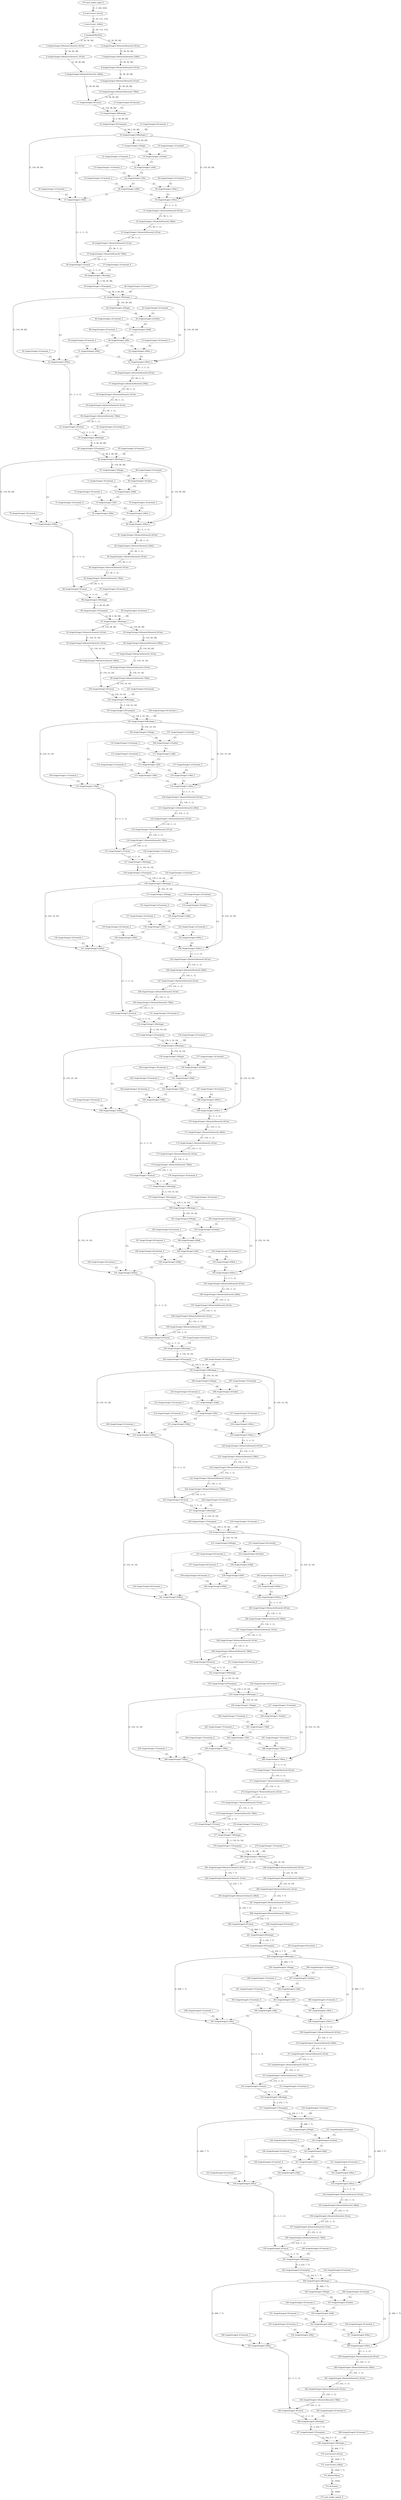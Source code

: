 strict digraph  {
"0 /conv1/conv1.0/Conv" [id=0, type=Conv];
"1 /conv1/conv1.2/Relu" [id=1, type=Relu];
"2 /maxpool/MaxPool" [id=2, type=MaxPool];
"3 /stage2/stage2.0/branch1/branch1.0/Conv" [id=3, type=Conv];
"4 /stage2/stage2.0/branch1/branch1.2/Conv" [id=4, type=Conv];
"5 /stage2/stage2.0/branch1/branch1.4/Relu" [id=5, type=Relu];
"6 /stage2/stage2.0/branch2/branch2.0/Conv" [id=6, type=Conv];
"7 /stage2/stage2.0/branch2/branch2.2/Relu" [id=7, type=Relu];
"8 /stage2/stage2.0/branch2/branch2.3/Conv" [id=8, type=Conv];
"9 /stage2/stage2.0/branch2/branch2.5/Conv" [id=9, type=Conv];
"10 /stage2/stage2.0/branch2/branch2.7/Relu" [id=10, type=Relu];
"11 /stage2/stage2.0/Concat" [id=11, type=Concat];
"12 /stage2/stage2.0/Constant" [id=12, type=Constant];
"13 /stage2/stage2.0/Reshape" [id=13, type=Reshape];
"14 /stage2/stage2.0/Transpose" [id=14, type=Transpose];
"15 /stage2/stage2.0/Constant_1" [id=15, type=Constant];
"16 /stage2/stage2.0/Reshape_1" [id=16, type=Reshape];
"17 /stage2/stage2.1/Shape" [id=17, type=Shape];
"18 /stage2/stage2.1/Constant" [id=18, type=Constant];
"19 /stage2/stage2.1/Gather" [id=19, type=Gather];
"20 /stage2/stage2.1/Constant_1" [id=20, type=Constant];
"21 /stage2/stage2.1/Constant_2" [id=21, type=Constant];
"22 /stage2/stage2.1/Add" [id=22, type=Add];
"23 /stage2/stage2.1/Constant_3" [id=23, type=Constant];
"24 /stage2/stage2.1/Div" [id=24, type=Div];
"25 /stage2/stage2.1/Constant_4" [id=25, type=Constant];
"26 /stage2/stage2.1/Mul" [id=26, type=Mul];
"27 /stage2/stage2.1/Slice" [id=27, type=Slice];
"28 /stage2/stage2.1/Constant_5" [id=28, type=Constant];
"29 /stage2/stage2.1/Mul_1" [id=29, type=Mul];
"30 /stage2/stage2.1/Slice_1" [id=30, type=Slice];
"31 /stage2/stage2.1/branch2/branch2.0/Conv" [id=31, type=Conv];
"32 /stage2/stage2.1/branch2/branch2.2/Relu" [id=32, type=Relu];
"33 /stage2/stage2.1/branch2/branch2.3/Conv" [id=33, type=Conv];
"34 /stage2/stage2.1/branch2/branch2.5/Conv" [id=34, type=Conv];
"35 /stage2/stage2.1/branch2/branch2.7/Relu" [id=35, type=Relu];
"36 /stage2/stage2.1/Concat" [id=36, type=Concat];
"37 /stage2/stage2.1/Constant_6" [id=37, type=Constant];
"38 /stage2/stage2.1/Reshape" [id=38, type=Reshape];
"39 /stage2/stage2.1/Transpose" [id=39, type=Transpose];
"40 /stage2/stage2.1/Constant_7" [id=40, type=Constant];
"41 /stage2/stage2.1/Reshape_1" [id=41, type=Reshape];
"42 /stage2/stage2.2/Shape" [id=42, type=Shape];
"43 /stage2/stage2.2/Constant" [id=43, type=Constant];
"44 /stage2/stage2.2/Gather" [id=44, type=Gather];
"45 /stage2/stage2.2/Constant_1" [id=45, type=Constant];
"46 /stage2/stage2.2/Constant_2" [id=46, type=Constant];
"47 /stage2/stage2.2/Add" [id=47, type=Add];
"48 /stage2/stage2.2/Constant_3" [id=48, type=Constant];
"49 /stage2/stage2.2/Div" [id=49, type=Div];
"50 /stage2/stage2.2/Constant_4" [id=50, type=Constant];
"51 /stage2/stage2.2/Mul" [id=51, type=Mul];
"52 /stage2/stage2.2/Slice" [id=52, type=Slice];
"53 /stage2/stage2.2/Constant_5" [id=53, type=Constant];
"54 /stage2/stage2.2/Mul_1" [id=54, type=Mul];
"55 /stage2/stage2.2/Slice_1" [id=55, type=Slice];
"56 /stage2/stage2.2/branch2/branch2.0/Conv" [id=56, type=Conv];
"57 /stage2/stage2.2/branch2/branch2.2/Relu" [id=57, type=Relu];
"58 /stage2/stage2.2/branch2/branch2.3/Conv" [id=58, type=Conv];
"59 /stage2/stage2.2/branch2/branch2.5/Conv" [id=59, type=Conv];
"60 /stage2/stage2.2/branch2/branch2.7/Relu" [id=60, type=Relu];
"61 /stage2/stage2.2/Concat" [id=61, type=Concat];
"62 /stage2/stage2.2/Constant_6" [id=62, type=Constant];
"63 /stage2/stage2.2/Reshape" [id=63, type=Reshape];
"64 /stage2/stage2.2/Transpose" [id=64, type=Transpose];
"65 /stage2/stage2.2/Constant_7" [id=65, type=Constant];
"66 /stage2/stage2.2/Reshape_1" [id=66, type=Reshape];
"67 /stage2/stage2.3/Shape" [id=67, type=Shape];
"68 /stage2/stage2.3/Constant" [id=68, type=Constant];
"69 /stage2/stage2.3/Gather" [id=69, type=Gather];
"70 /stage2/stage2.3/Constant_1" [id=70, type=Constant];
"71 /stage2/stage2.3/Constant_2" [id=71, type=Constant];
"72 /stage2/stage2.3/Add" [id=72, type=Add];
"73 /stage2/stage2.3/Constant_3" [id=73, type=Constant];
"74 /stage2/stage2.3/Div" [id=74, type=Div];
"75 /stage2/stage2.3/Constant_4" [id=75, type=Constant];
"76 /stage2/stage2.3/Mul" [id=76, type=Mul];
"77 /stage2/stage2.3/Slice" [id=77, type=Slice];
"78 /stage2/stage2.3/Constant_5" [id=78, type=Constant];
"79 /stage2/stage2.3/Mul_1" [id=79, type=Mul];
"80 /stage2/stage2.3/Slice_1" [id=80, type=Slice];
"81 /stage2/stage2.3/branch2/branch2.0/Conv" [id=81, type=Conv];
"82 /stage2/stage2.3/branch2/branch2.2/Relu" [id=82, type=Relu];
"83 /stage2/stage2.3/branch2/branch2.3/Conv" [id=83, type=Conv];
"84 /stage2/stage2.3/branch2/branch2.5/Conv" [id=84, type=Conv];
"85 /stage2/stage2.3/branch2/branch2.7/Relu" [id=85, type=Relu];
"86 /stage2/stage2.3/Concat" [id=86, type=Concat];
"87 /stage2/stage2.3/Constant_6" [id=87, type=Constant];
"88 /stage2/stage2.3/Reshape" [id=88, type=Reshape];
"89 /stage2/stage2.3/Transpose" [id=89, type=Transpose];
"90 /stage2/stage2.3/Constant_7" [id=90, type=Constant];
"91 /stage2/stage2.3/Reshape_1" [id=91, type=Reshape];
"92 /stage3/stage3.0/branch1/branch1.0/Conv" [id=92, type=Conv];
"93 /stage3/stage3.0/branch1/branch1.2/Conv" [id=93, type=Conv];
"94 /stage3/stage3.0/branch1/branch1.4/Relu" [id=94, type=Relu];
"95 /stage3/stage3.0/branch2/branch2.0/Conv" [id=95, type=Conv];
"96 /stage3/stage3.0/branch2/branch2.2/Relu" [id=96, type=Relu];
"97 /stage3/stage3.0/branch2/branch2.3/Conv" [id=97, type=Conv];
"98 /stage3/stage3.0/branch2/branch2.5/Conv" [id=98, type=Conv];
"99 /stage3/stage3.0/branch2/branch2.7/Relu" [id=99, type=Relu];
"100 /stage3/stage3.0/Concat" [id=100, type=Concat];
"101 /stage3/stage3.0/Constant" [id=101, type=Constant];
"102 /stage3/stage3.0/Reshape" [id=102, type=Reshape];
"103 /stage3/stage3.0/Transpose" [id=103, type=Transpose];
"104 /stage3/stage3.0/Constant_1" [id=104, type=Constant];
"105 /stage3/stage3.0/Reshape_1" [id=105, type=Reshape];
"106 /stage3/stage3.1/Shape" [id=106, type=Shape];
"107 /stage3/stage3.1/Constant" [id=107, type=Constant];
"108 /stage3/stage3.1/Gather" [id=108, type=Gather];
"109 /stage3/stage3.1/Constant_1" [id=109, type=Constant];
"110 /stage3/stage3.1/Constant_2" [id=110, type=Constant];
"111 /stage3/stage3.1/Add" [id=111, type=Add];
"112 /stage3/stage3.1/Constant_3" [id=112, type=Constant];
"113 /stage3/stage3.1/Div" [id=113, type=Div];
"114 /stage3/stage3.1/Constant_4" [id=114, type=Constant];
"115 /stage3/stage3.1/Mul" [id=115, type=Mul];
"116 /stage3/stage3.1/Slice" [id=116, type=Slice];
"117 /stage3/stage3.1/Constant_5" [id=117, type=Constant];
"118 /stage3/stage3.1/Mul_1" [id=118, type=Mul];
"119 /stage3/stage3.1/Slice_1" [id=119, type=Slice];
"120 /stage3/stage3.1/branch2/branch2.0/Conv" [id=120, type=Conv];
"121 /stage3/stage3.1/branch2/branch2.2/Relu" [id=121, type=Relu];
"122 /stage3/stage3.1/branch2/branch2.3/Conv" [id=122, type=Conv];
"123 /stage3/stage3.1/branch2/branch2.5/Conv" [id=123, type=Conv];
"124 /stage3/stage3.1/branch2/branch2.7/Relu" [id=124, type=Relu];
"125 /stage3/stage3.1/Concat" [id=125, type=Concat];
"126 /stage3/stage3.1/Constant_6" [id=126, type=Constant];
"127 /stage3/stage3.1/Reshape" [id=127, type=Reshape];
"128 /stage3/stage3.1/Transpose" [id=128, type=Transpose];
"129 /stage3/stage3.1/Constant_7" [id=129, type=Constant];
"130 /stage3/stage3.1/Reshape_1" [id=130, type=Reshape];
"131 /stage3/stage3.2/Shape" [id=131, type=Shape];
"132 /stage3/stage3.2/Constant" [id=132, type=Constant];
"133 /stage3/stage3.2/Gather" [id=133, type=Gather];
"134 /stage3/stage3.2/Constant_1" [id=134, type=Constant];
"135 /stage3/stage3.2/Constant_2" [id=135, type=Constant];
"136 /stage3/stage3.2/Add" [id=136, type=Add];
"137 /stage3/stage3.2/Constant_3" [id=137, type=Constant];
"138 /stage3/stage3.2/Div" [id=138, type=Div];
"139 /stage3/stage3.2/Constant_4" [id=139, type=Constant];
"140 /stage3/stage3.2/Mul" [id=140, type=Mul];
"141 /stage3/stage3.2/Slice" [id=141, type=Slice];
"142 /stage3/stage3.2/Constant_5" [id=142, type=Constant];
"143 /stage3/stage3.2/Mul_1" [id=143, type=Mul];
"144 /stage3/stage3.2/Slice_1" [id=144, type=Slice];
"145 /stage3/stage3.2/branch2/branch2.0/Conv" [id=145, type=Conv];
"146 /stage3/stage3.2/branch2/branch2.2/Relu" [id=146, type=Relu];
"147 /stage3/stage3.2/branch2/branch2.3/Conv" [id=147, type=Conv];
"148 /stage3/stage3.2/branch2/branch2.5/Conv" [id=148, type=Conv];
"149 /stage3/stage3.2/branch2/branch2.7/Relu" [id=149, type=Relu];
"150 /stage3/stage3.2/Concat" [id=150, type=Concat];
"151 /stage3/stage3.2/Constant_6" [id=151, type=Constant];
"152 /stage3/stage3.2/Reshape" [id=152, type=Reshape];
"153 /stage3/stage3.2/Transpose" [id=153, type=Transpose];
"154 /stage3/stage3.2/Constant_7" [id=154, type=Constant];
"155 /stage3/stage3.2/Reshape_1" [id=155, type=Reshape];
"156 /stage3/stage3.3/Shape" [id=156, type=Shape];
"157 /stage3/stage3.3/Constant" [id=157, type=Constant];
"158 /stage3/stage3.3/Gather" [id=158, type=Gather];
"159 /stage3/stage3.3/Constant_1" [id=159, type=Constant];
"160 /stage3/stage3.3/Constant_2" [id=160, type=Constant];
"161 /stage3/stage3.3/Add" [id=161, type=Add];
"162 /stage3/stage3.3/Constant_3" [id=162, type=Constant];
"163 /stage3/stage3.3/Div" [id=163, type=Div];
"164 /stage3/stage3.3/Constant_4" [id=164, type=Constant];
"165 /stage3/stage3.3/Mul" [id=165, type=Mul];
"166 /stage3/stage3.3/Slice" [id=166, type=Slice];
"167 /stage3/stage3.3/Constant_5" [id=167, type=Constant];
"168 /stage3/stage3.3/Mul_1" [id=168, type=Mul];
"169 /stage3/stage3.3/Slice_1" [id=169, type=Slice];
"170 /stage3/stage3.3/branch2/branch2.0/Conv" [id=170, type=Conv];
"171 /stage3/stage3.3/branch2/branch2.2/Relu" [id=171, type=Relu];
"172 /stage3/stage3.3/branch2/branch2.3/Conv" [id=172, type=Conv];
"173 /stage3/stage3.3/branch2/branch2.5/Conv" [id=173, type=Conv];
"174 /stage3/stage3.3/branch2/branch2.7/Relu" [id=174, type=Relu];
"175 /stage3/stage3.3/Concat" [id=175, type=Concat];
"176 /stage3/stage3.3/Constant_6" [id=176, type=Constant];
"177 /stage3/stage3.3/Reshape" [id=177, type=Reshape];
"178 /stage3/stage3.3/Transpose" [id=178, type=Transpose];
"179 /stage3/stage3.3/Constant_7" [id=179, type=Constant];
"180 /stage3/stage3.3/Reshape_1" [id=180, type=Reshape];
"181 /stage3/stage3.4/Shape" [id=181, type=Shape];
"182 /stage3/stage3.4/Constant" [id=182, type=Constant];
"183 /stage3/stage3.4/Gather" [id=183, type=Gather];
"184 /stage3/stage3.4/Constant_1" [id=184, type=Constant];
"185 /stage3/stage3.4/Constant_2" [id=185, type=Constant];
"186 /stage3/stage3.4/Add" [id=186, type=Add];
"187 /stage3/stage3.4/Constant_3" [id=187, type=Constant];
"188 /stage3/stage3.4/Div" [id=188, type=Div];
"189 /stage3/stage3.4/Constant_4" [id=189, type=Constant];
"190 /stage3/stage3.4/Mul" [id=190, type=Mul];
"191 /stage3/stage3.4/Slice" [id=191, type=Slice];
"192 /stage3/stage3.4/Constant_5" [id=192, type=Constant];
"193 /stage3/stage3.4/Mul_1" [id=193, type=Mul];
"194 /stage3/stage3.4/Slice_1" [id=194, type=Slice];
"195 /stage3/stage3.4/branch2/branch2.0/Conv" [id=195, type=Conv];
"196 /stage3/stage3.4/branch2/branch2.2/Relu" [id=196, type=Relu];
"197 /stage3/stage3.4/branch2/branch2.3/Conv" [id=197, type=Conv];
"198 /stage3/stage3.4/branch2/branch2.5/Conv" [id=198, type=Conv];
"199 /stage3/stage3.4/branch2/branch2.7/Relu" [id=199, type=Relu];
"200 /stage3/stage3.4/Concat" [id=200, type=Concat];
"201 /stage3/stage3.4/Constant_6" [id=201, type=Constant];
"202 /stage3/stage3.4/Reshape" [id=202, type=Reshape];
"203 /stage3/stage3.4/Transpose" [id=203, type=Transpose];
"204 /stage3/stage3.4/Constant_7" [id=204, type=Constant];
"205 /stage3/stage3.4/Reshape_1" [id=205, type=Reshape];
"206 /stage3/stage3.5/Shape" [id=206, type=Shape];
"207 /stage3/stage3.5/Constant" [id=207, type=Constant];
"208 /stage3/stage3.5/Gather" [id=208, type=Gather];
"209 /stage3/stage3.5/Constant_1" [id=209, type=Constant];
"210 /stage3/stage3.5/Constant_2" [id=210, type=Constant];
"211 /stage3/stage3.5/Add" [id=211, type=Add];
"212 /stage3/stage3.5/Constant_3" [id=212, type=Constant];
"213 /stage3/stage3.5/Div" [id=213, type=Div];
"214 /stage3/stage3.5/Constant_4" [id=214, type=Constant];
"215 /stage3/stage3.5/Mul" [id=215, type=Mul];
"216 /stage3/stage3.5/Slice" [id=216, type=Slice];
"217 /stage3/stage3.5/Constant_5" [id=217, type=Constant];
"218 /stage3/stage3.5/Mul_1" [id=218, type=Mul];
"219 /stage3/stage3.5/Slice_1" [id=219, type=Slice];
"220 /stage3/stage3.5/branch2/branch2.0/Conv" [id=220, type=Conv];
"221 /stage3/stage3.5/branch2/branch2.2/Relu" [id=221, type=Relu];
"222 /stage3/stage3.5/branch2/branch2.3/Conv" [id=222, type=Conv];
"223 /stage3/stage3.5/branch2/branch2.5/Conv" [id=223, type=Conv];
"224 /stage3/stage3.5/branch2/branch2.7/Relu" [id=224, type=Relu];
"225 /stage3/stage3.5/Concat" [id=225, type=Concat];
"226 /stage3/stage3.5/Constant_6" [id=226, type=Constant];
"227 /stage3/stage3.5/Reshape" [id=227, type=Reshape];
"228 /stage3/stage3.5/Transpose" [id=228, type=Transpose];
"229 /stage3/stage3.5/Constant_7" [id=229, type=Constant];
"230 /stage3/stage3.5/Reshape_1" [id=230, type=Reshape];
"231 /stage3/stage3.6/Shape" [id=231, type=Shape];
"232 /stage3/stage3.6/Constant" [id=232, type=Constant];
"233 /stage3/stage3.6/Gather" [id=233, type=Gather];
"234 /stage3/stage3.6/Constant_1" [id=234, type=Constant];
"235 /stage3/stage3.6/Constant_2" [id=235, type=Constant];
"236 /stage3/stage3.6/Add" [id=236, type=Add];
"237 /stage3/stage3.6/Constant_3" [id=237, type=Constant];
"238 /stage3/stage3.6/Div" [id=238, type=Div];
"239 /stage3/stage3.6/Constant_4" [id=239, type=Constant];
"240 /stage3/stage3.6/Mul" [id=240, type=Mul];
"241 /stage3/stage3.6/Slice" [id=241, type=Slice];
"242 /stage3/stage3.6/Constant_5" [id=242, type=Constant];
"243 /stage3/stage3.6/Mul_1" [id=243, type=Mul];
"244 /stage3/stage3.6/Slice_1" [id=244, type=Slice];
"245 /stage3/stage3.6/branch2/branch2.0/Conv" [id=245, type=Conv];
"246 /stage3/stage3.6/branch2/branch2.2/Relu" [id=246, type=Relu];
"247 /stage3/stage3.6/branch2/branch2.3/Conv" [id=247, type=Conv];
"248 /stage3/stage3.6/branch2/branch2.5/Conv" [id=248, type=Conv];
"249 /stage3/stage3.6/branch2/branch2.7/Relu" [id=249, type=Relu];
"250 /stage3/stage3.6/Concat" [id=250, type=Concat];
"251 /stage3/stage3.6/Constant_6" [id=251, type=Constant];
"252 /stage3/stage3.6/Reshape" [id=252, type=Reshape];
"253 /stage3/stage3.6/Transpose" [id=253, type=Transpose];
"254 /stage3/stage3.6/Constant_7" [id=254, type=Constant];
"255 /stage3/stage3.6/Reshape_1" [id=255, type=Reshape];
"256 /stage3/stage3.7/Shape" [id=256, type=Shape];
"257 /stage3/stage3.7/Constant" [id=257, type=Constant];
"258 /stage3/stage3.7/Gather" [id=258, type=Gather];
"259 /stage3/stage3.7/Constant_1" [id=259, type=Constant];
"260 /stage3/stage3.7/Constant_2" [id=260, type=Constant];
"261 /stage3/stage3.7/Add" [id=261, type=Add];
"262 /stage3/stage3.7/Constant_3" [id=262, type=Constant];
"263 /stage3/stage3.7/Div" [id=263, type=Div];
"264 /stage3/stage3.7/Constant_4" [id=264, type=Constant];
"265 /stage3/stage3.7/Mul" [id=265, type=Mul];
"266 /stage3/stage3.7/Slice" [id=266, type=Slice];
"267 /stage3/stage3.7/Constant_5" [id=267, type=Constant];
"268 /stage3/stage3.7/Mul_1" [id=268, type=Mul];
"269 /stage3/stage3.7/Slice_1" [id=269, type=Slice];
"270 /stage3/stage3.7/branch2/branch2.0/Conv" [id=270, type=Conv];
"271 /stage3/stage3.7/branch2/branch2.2/Relu" [id=271, type=Relu];
"272 /stage3/stage3.7/branch2/branch2.3/Conv" [id=272, type=Conv];
"273 /stage3/stage3.7/branch2/branch2.5/Conv" [id=273, type=Conv];
"274 /stage3/stage3.7/branch2/branch2.7/Relu" [id=274, type=Relu];
"275 /stage3/stage3.7/Concat" [id=275, type=Concat];
"276 /stage3/stage3.7/Constant_6" [id=276, type=Constant];
"277 /stage3/stage3.7/Reshape" [id=277, type=Reshape];
"278 /stage3/stage3.7/Transpose" [id=278, type=Transpose];
"279 /stage3/stage3.7/Constant_7" [id=279, type=Constant];
"280 /stage3/stage3.7/Reshape_1" [id=280, type=Reshape];
"281 /stage4/stage4.0/branch1/branch1.0/Conv" [id=281, type=Conv];
"282 /stage4/stage4.0/branch1/branch1.2/Conv" [id=282, type=Conv];
"283 /stage4/stage4.0/branch1/branch1.4/Relu" [id=283, type=Relu];
"284 /stage4/stage4.0/branch2/branch2.0/Conv" [id=284, type=Conv];
"285 /stage4/stage4.0/branch2/branch2.2/Relu" [id=285, type=Relu];
"286 /stage4/stage4.0/branch2/branch2.3/Conv" [id=286, type=Conv];
"287 /stage4/stage4.0/branch2/branch2.5/Conv" [id=287, type=Conv];
"288 /stage4/stage4.0/branch2/branch2.7/Relu" [id=288, type=Relu];
"289 /stage4/stage4.0/Concat" [id=289, type=Concat];
"290 /stage4/stage4.0/Constant" [id=290, type=Constant];
"291 /stage4/stage4.0/Reshape" [id=291, type=Reshape];
"292 /stage4/stage4.0/Transpose" [id=292, type=Transpose];
"293 /stage4/stage4.0/Constant_1" [id=293, type=Constant];
"294 /stage4/stage4.0/Reshape_1" [id=294, type=Reshape];
"295 /stage4/stage4.1/Shape" [id=295, type=Shape];
"296 /stage4/stage4.1/Constant" [id=296, type=Constant];
"297 /stage4/stage4.1/Gather" [id=297, type=Gather];
"298 /stage4/stage4.1/Constant_1" [id=298, type=Constant];
"299 /stage4/stage4.1/Constant_2" [id=299, type=Constant];
"300 /stage4/stage4.1/Add" [id=300, type=Add];
"301 /stage4/stage4.1/Constant_3" [id=301, type=Constant];
"302 /stage4/stage4.1/Div" [id=302, type=Div];
"303 /stage4/stage4.1/Constant_4" [id=303, type=Constant];
"304 /stage4/stage4.1/Mul" [id=304, type=Mul];
"305 /stage4/stage4.1/Slice" [id=305, type=Slice];
"306 /stage4/stage4.1/Constant_5" [id=306, type=Constant];
"307 /stage4/stage4.1/Mul_1" [id=307, type=Mul];
"308 /stage4/stage4.1/Slice_1" [id=308, type=Slice];
"309 /stage4/stage4.1/branch2/branch2.0/Conv" [id=309, type=Conv];
"310 /stage4/stage4.1/branch2/branch2.2/Relu" [id=310, type=Relu];
"311 /stage4/stage4.1/branch2/branch2.3/Conv" [id=311, type=Conv];
"312 /stage4/stage4.1/branch2/branch2.5/Conv" [id=312, type=Conv];
"313 /stage4/stage4.1/branch2/branch2.7/Relu" [id=313, type=Relu];
"314 /stage4/stage4.1/Concat" [id=314, type=Concat];
"315 /stage4/stage4.1/Constant_6" [id=315, type=Constant];
"316 /stage4/stage4.1/Reshape" [id=316, type=Reshape];
"317 /stage4/stage4.1/Transpose" [id=317, type=Transpose];
"318 /stage4/stage4.1/Constant_7" [id=318, type=Constant];
"319 /stage4/stage4.1/Reshape_1" [id=319, type=Reshape];
"320 /stage4/stage4.2/Shape" [id=320, type=Shape];
"321 /stage4/stage4.2/Constant" [id=321, type=Constant];
"322 /stage4/stage4.2/Gather" [id=322, type=Gather];
"323 /stage4/stage4.2/Constant_1" [id=323, type=Constant];
"324 /stage4/stage4.2/Constant_2" [id=324, type=Constant];
"325 /stage4/stage4.2/Add" [id=325, type=Add];
"326 /stage4/stage4.2/Constant_3" [id=326, type=Constant];
"327 /stage4/stage4.2/Div" [id=327, type=Div];
"328 /stage4/stage4.2/Constant_4" [id=328, type=Constant];
"329 /stage4/stage4.2/Mul" [id=329, type=Mul];
"330 /stage4/stage4.2/Slice" [id=330, type=Slice];
"331 /stage4/stage4.2/Constant_5" [id=331, type=Constant];
"332 /stage4/stage4.2/Mul_1" [id=332, type=Mul];
"333 /stage4/stage4.2/Slice_1" [id=333, type=Slice];
"334 /stage4/stage4.2/branch2/branch2.0/Conv" [id=334, type=Conv];
"335 /stage4/stage4.2/branch2/branch2.2/Relu" [id=335, type=Relu];
"336 /stage4/stage4.2/branch2/branch2.3/Conv" [id=336, type=Conv];
"337 /stage4/stage4.2/branch2/branch2.5/Conv" [id=337, type=Conv];
"338 /stage4/stage4.2/branch2/branch2.7/Relu" [id=338, type=Relu];
"339 /stage4/stage4.2/Concat" [id=339, type=Concat];
"340 /stage4/stage4.2/Constant_6" [id=340, type=Constant];
"341 /stage4/stage4.2/Reshape" [id=341, type=Reshape];
"342 /stage4/stage4.2/Transpose" [id=342, type=Transpose];
"343 /stage4/stage4.2/Constant_7" [id=343, type=Constant];
"344 /stage4/stage4.2/Reshape_1" [id=344, type=Reshape];
"345 /stage4/stage4.3/Shape" [id=345, type=Shape];
"346 /stage4/stage4.3/Constant" [id=346, type=Constant];
"347 /stage4/stage4.3/Gather" [id=347, type=Gather];
"348 /stage4/stage4.3/Constant_1" [id=348, type=Constant];
"349 /stage4/stage4.3/Constant_2" [id=349, type=Constant];
"350 /stage4/stage4.3/Add" [id=350, type=Add];
"351 /stage4/stage4.3/Constant_3" [id=351, type=Constant];
"352 /stage4/stage4.3/Div" [id=352, type=Div];
"353 /stage4/stage4.3/Constant_4" [id=353, type=Constant];
"354 /stage4/stage4.3/Mul" [id=354, type=Mul];
"355 /stage4/stage4.3/Slice" [id=355, type=Slice];
"356 /stage4/stage4.3/Constant_5" [id=356, type=Constant];
"357 /stage4/stage4.3/Mul_1" [id=357, type=Mul];
"358 /stage4/stage4.3/Slice_1" [id=358, type=Slice];
"359 /stage4/stage4.3/branch2/branch2.0/Conv" [id=359, type=Conv];
"360 /stage4/stage4.3/branch2/branch2.2/Relu" [id=360, type=Relu];
"361 /stage4/stage4.3/branch2/branch2.3/Conv" [id=361, type=Conv];
"362 /stage4/stage4.3/branch2/branch2.5/Conv" [id=362, type=Conv];
"363 /stage4/stage4.3/branch2/branch2.7/Relu" [id=363, type=Relu];
"364 /stage4/stage4.3/Concat" [id=364, type=Concat];
"365 /stage4/stage4.3/Constant_6" [id=365, type=Constant];
"366 /stage4/stage4.3/Reshape" [id=366, type=Reshape];
"367 /stage4/stage4.3/Transpose" [id=367, type=Transpose];
"368 /stage4/stage4.3/Constant_7" [id=368, type=Constant];
"369 /stage4/stage4.3/Reshape_1" [id=369, type=Reshape];
"370 /conv5/conv5.0/Conv" [id=370, type=Conv];
"371 /conv5/conv5.2/Relu" [id=371, type=Relu];
"372 /ReduceMean" [id=372, type=ReduceMean];
"373 /fc/Gemm" [id=373, type=Gemm];
"374 nncf_model_input_0" [id=374, type=nncf_model_input];
"375 nncf_model_output_0" [id=375, type=nncf_model_output];
"0 /conv1/conv1.0/Conv" -> "1 /conv1/conv1.2/Relu"  [label="[1, 24, 112, 112]", style=solid];
"1 /conv1/conv1.2/Relu" -> "2 /maxpool/MaxPool"  [label="[1, 24, 112, 112]", style=solid];
"2 /maxpool/MaxPool" -> "3 /stage2/stage2.0/branch1/branch1.0/Conv"  [label="[1, 24, 56, 56]", style=solid];
"2 /maxpool/MaxPool" -> "6 /stage2/stage2.0/branch2/branch2.0/Conv"  [label="[1, 24, 56, 56]", style=solid];
"3 /stage2/stage2.0/branch1/branch1.0/Conv" -> "4 /stage2/stage2.0/branch1/branch1.2/Conv"  [label="[1, 24, 28, 28]", style=solid];
"4 /stage2/stage2.0/branch1/branch1.2/Conv" -> "5 /stage2/stage2.0/branch1/branch1.4/Relu"  [label="[1, 58, 28, 28]", style=solid];
"5 /stage2/stage2.0/branch1/branch1.4/Relu" -> "11 /stage2/stage2.0/Concat"  [label="[1, 58, 28, 28]", style=solid];
"6 /stage2/stage2.0/branch2/branch2.0/Conv" -> "7 /stage2/stage2.0/branch2/branch2.2/Relu"  [label="[1, 58, 56, 56]", style=solid];
"7 /stage2/stage2.0/branch2/branch2.2/Relu" -> "8 /stage2/stage2.0/branch2/branch2.3/Conv"  [label="[1, 58, 56, 56]", style=solid];
"8 /stage2/stage2.0/branch2/branch2.3/Conv" -> "9 /stage2/stage2.0/branch2/branch2.5/Conv"  [label="[1, 58, 28, 28]", style=solid];
"9 /stage2/stage2.0/branch2/branch2.5/Conv" -> "10 /stage2/stage2.0/branch2/branch2.7/Relu"  [label="[1, 58, 28, 28]", style=solid];
"10 /stage2/stage2.0/branch2/branch2.7/Relu" -> "11 /stage2/stage2.0/Concat"  [label="[1, 58, 28, 28]", style=solid];
"11 /stage2/stage2.0/Concat" -> "13 /stage2/stage2.0/Reshape"  [label="[1, 116, 28, 28]", style=solid];
"12 /stage2/stage2.0/Constant" -> "13 /stage2/stage2.0/Reshape"  [label="[5]", style=dashed];
"13 /stage2/stage2.0/Reshape" -> "14 /stage2/stage2.0/Transpose"  [label="[1, 2, 58, 28, 28]", style=solid];
"14 /stage2/stage2.0/Transpose" -> "16 /stage2/stage2.0/Reshape_1"  [label="[1, 58, 2, 28, 28]", style=solid];
"15 /stage2/stage2.0/Constant_1" -> "16 /stage2/stage2.0/Reshape_1"  [label="[4]", style=dashed];
"16 /stage2/stage2.0/Reshape_1" -> "17 /stage2/stage2.1/Shape"  [label="[1, 116, 28, 28]", style=solid];
"16 /stage2/stage2.0/Reshape_1" -> "27 /stage2/stage2.1/Slice"  [label="[1, 116, 28, 28]", style=solid];
"16 /stage2/stage2.0/Reshape_1" -> "30 /stage2/stage2.1/Slice_1"  [label="[1, 116, 28, 28]", style=solid];
"17 /stage2/stage2.1/Shape" -> "19 /stage2/stage2.1/Gather"  [label="[4]", style=dashed];
"18 /stage2/stage2.1/Constant" -> "19 /stage2/stage2.1/Gather"  [label="[1]", style=dashed];
"18 /stage2/stage2.1/Constant" -> "27 /stage2/stage2.1/Slice"  [label="[1]", style=dashed];
"18 /stage2/stage2.1/Constant" -> "30 /stage2/stage2.1/Slice_1"  [label="[1]", style=dashed];
"19 /stage2/stage2.1/Gather" -> "22 /stage2/stage2.1/Add"  [label="[1]", style=dashed];
"20 /stage2/stage2.1/Constant_1" -> "27 /stage2/stage2.1/Slice"  [label="[1]", style=dashed];
"21 /stage2/stage2.1/Constant_2" -> "22 /stage2/stage2.1/Add"  [label="[1]", style=dashed];
"22 /stage2/stage2.1/Add" -> "24 /stage2/stage2.1/Div"  [label="[1]", style=dashed];
"23 /stage2/stage2.1/Constant_3" -> "24 /stage2/stage2.1/Div"  [label="[1]", style=dashed];
"24 /stage2/stage2.1/Div" -> "26 /stage2/stage2.1/Mul"  [label="[1]", style=dashed];
"24 /stage2/stage2.1/Div" -> "29 /stage2/stage2.1/Mul_1"  [label="[1]", style=dashed];
"25 /stage2/stage2.1/Constant_4" -> "26 /stage2/stage2.1/Mul"  [label="[1]", style=dashed];
"26 /stage2/stage2.1/Mul" -> "27 /stage2/stage2.1/Slice"  [label="[1]", style=dashed];
"26 /stage2/stage2.1/Mul" -> "30 /stage2/stage2.1/Slice_1"  [label="[1]", style=dashed];
"27 /stage2/stage2.1/Slice" -> "36 /stage2/stage2.1/Concat"  [label="[-1, -1, -1, -1]", style=solid];
"28 /stage2/stage2.1/Constant_5" -> "29 /stage2/stage2.1/Mul_1"  [label="[1]", style=dashed];
"29 /stage2/stage2.1/Mul_1" -> "30 /stage2/stage2.1/Slice_1"  [label="[1]", style=dashed];
"30 /stage2/stage2.1/Slice_1" -> "31 /stage2/stage2.1/branch2/branch2.0/Conv"  [label="[-1, -1, -1, -1]", style=solid];
"31 /stage2/stage2.1/branch2/branch2.0/Conv" -> "32 /stage2/stage2.1/branch2/branch2.2/Relu"  [label="[-1, 58, -1, -1]", style=solid];
"32 /stage2/stage2.1/branch2/branch2.2/Relu" -> "33 /stage2/stage2.1/branch2/branch2.3/Conv"  [label="[-1, 58, -1, -1]", style=solid];
"33 /stage2/stage2.1/branch2/branch2.3/Conv" -> "34 /stage2/stage2.1/branch2/branch2.5/Conv"  [label="[-1, 58, -1, -1]", style=solid];
"34 /stage2/stage2.1/branch2/branch2.5/Conv" -> "35 /stage2/stage2.1/branch2/branch2.7/Relu"  [label="[-1, 58, -1, -1]", style=solid];
"35 /stage2/stage2.1/branch2/branch2.7/Relu" -> "36 /stage2/stage2.1/Concat"  [label="[-1, 58, -1, -1]", style=solid];
"36 /stage2/stage2.1/Concat" -> "38 /stage2/stage2.1/Reshape"  [label="[-1, -1, -1, -1]", style=solid];
"37 /stage2/stage2.1/Constant_6" -> "38 /stage2/stage2.1/Reshape"  [label="[5]", style=dashed];
"38 /stage2/stage2.1/Reshape" -> "39 /stage2/stage2.1/Transpose"  [label="[1, 2, 58, 28, 28]", style=solid];
"39 /stage2/stage2.1/Transpose" -> "41 /stage2/stage2.1/Reshape_1"  [label="[1, 58, 2, 28, 28]", style=solid];
"40 /stage2/stage2.1/Constant_7" -> "41 /stage2/stage2.1/Reshape_1"  [label="[4]", style=dashed];
"41 /stage2/stage2.1/Reshape_1" -> "42 /stage2/stage2.2/Shape"  [label="[1, 116, 28, 28]", style=solid];
"41 /stage2/stage2.1/Reshape_1" -> "52 /stage2/stage2.2/Slice"  [label="[1, 116, 28, 28]", style=solid];
"41 /stage2/stage2.1/Reshape_1" -> "55 /stage2/stage2.2/Slice_1"  [label="[1, 116, 28, 28]", style=solid];
"42 /stage2/stage2.2/Shape" -> "44 /stage2/stage2.2/Gather"  [label="[4]", style=dashed];
"43 /stage2/stage2.2/Constant" -> "44 /stage2/stage2.2/Gather"  [label="[1]", style=dashed];
"43 /stage2/stage2.2/Constant" -> "52 /stage2/stage2.2/Slice"  [label="[1]", style=dashed];
"43 /stage2/stage2.2/Constant" -> "55 /stage2/stage2.2/Slice_1"  [label="[1]", style=dashed];
"44 /stage2/stage2.2/Gather" -> "47 /stage2/stage2.2/Add"  [label="[1]", style=dashed];
"45 /stage2/stage2.2/Constant_1" -> "52 /stage2/stage2.2/Slice"  [label="[1]", style=dashed];
"46 /stage2/stage2.2/Constant_2" -> "47 /stage2/stage2.2/Add"  [label="[1]", style=dashed];
"47 /stage2/stage2.2/Add" -> "49 /stage2/stage2.2/Div"  [label="[1]", style=dashed];
"48 /stage2/stage2.2/Constant_3" -> "49 /stage2/stage2.2/Div"  [label="[1]", style=dashed];
"49 /stage2/stage2.2/Div" -> "51 /stage2/stage2.2/Mul"  [label="[1]", style=dashed];
"49 /stage2/stage2.2/Div" -> "54 /stage2/stage2.2/Mul_1"  [label="[1]", style=dashed];
"50 /stage2/stage2.2/Constant_4" -> "51 /stage2/stage2.2/Mul"  [label="[1]", style=dashed];
"51 /stage2/stage2.2/Mul" -> "52 /stage2/stage2.2/Slice"  [label="[1]", style=dashed];
"51 /stage2/stage2.2/Mul" -> "55 /stage2/stage2.2/Slice_1"  [label="[1]", style=dashed];
"52 /stage2/stage2.2/Slice" -> "61 /stage2/stage2.2/Concat"  [label="[-1, -1, -1, -1]", style=solid];
"53 /stage2/stage2.2/Constant_5" -> "54 /stage2/stage2.2/Mul_1"  [label="[1]", style=dashed];
"54 /stage2/stage2.2/Mul_1" -> "55 /stage2/stage2.2/Slice_1"  [label="[1]", style=dashed];
"55 /stage2/stage2.2/Slice_1" -> "56 /stage2/stage2.2/branch2/branch2.0/Conv"  [label="[-1, -1, -1, -1]", style=solid];
"56 /stage2/stage2.2/branch2/branch2.0/Conv" -> "57 /stage2/stage2.2/branch2/branch2.2/Relu"  [label="[-1, 58, -1, -1]", style=solid];
"57 /stage2/stage2.2/branch2/branch2.2/Relu" -> "58 /stage2/stage2.2/branch2/branch2.3/Conv"  [label="[-1, 58, -1, -1]", style=solid];
"58 /stage2/stage2.2/branch2/branch2.3/Conv" -> "59 /stage2/stage2.2/branch2/branch2.5/Conv"  [label="[-1, 58, -1, -1]", style=solid];
"59 /stage2/stage2.2/branch2/branch2.5/Conv" -> "60 /stage2/stage2.2/branch2/branch2.7/Relu"  [label="[-1, 58, -1, -1]", style=solid];
"60 /stage2/stage2.2/branch2/branch2.7/Relu" -> "61 /stage2/stage2.2/Concat"  [label="[-1, 58, -1, -1]", style=solid];
"61 /stage2/stage2.2/Concat" -> "63 /stage2/stage2.2/Reshape"  [label="[-1, -1, -1, -1]", style=solid];
"62 /stage2/stage2.2/Constant_6" -> "63 /stage2/stage2.2/Reshape"  [label="[5]", style=dashed];
"63 /stage2/stage2.2/Reshape" -> "64 /stage2/stage2.2/Transpose"  [label="[1, 2, 58, 28, 28]", style=solid];
"64 /stage2/stage2.2/Transpose" -> "66 /stage2/stage2.2/Reshape_1"  [label="[1, 58, 2, 28, 28]", style=solid];
"65 /stage2/stage2.2/Constant_7" -> "66 /stage2/stage2.2/Reshape_1"  [label="[4]", style=dashed];
"66 /stage2/stage2.2/Reshape_1" -> "67 /stage2/stage2.3/Shape"  [label="[1, 116, 28, 28]", style=solid];
"66 /stage2/stage2.2/Reshape_1" -> "77 /stage2/stage2.3/Slice"  [label="[1, 116, 28, 28]", style=solid];
"66 /stage2/stage2.2/Reshape_1" -> "80 /stage2/stage2.3/Slice_1"  [label="[1, 116, 28, 28]", style=solid];
"67 /stage2/stage2.3/Shape" -> "69 /stage2/stage2.3/Gather"  [label="[4]", style=dashed];
"68 /stage2/stage2.3/Constant" -> "69 /stage2/stage2.3/Gather"  [label="[1]", style=dashed];
"68 /stage2/stage2.3/Constant" -> "77 /stage2/stage2.3/Slice"  [label="[1]", style=dashed];
"68 /stage2/stage2.3/Constant" -> "80 /stage2/stage2.3/Slice_1"  [label="[1]", style=dashed];
"69 /stage2/stage2.3/Gather" -> "72 /stage2/stage2.3/Add"  [label="[1]", style=dashed];
"70 /stage2/stage2.3/Constant_1" -> "77 /stage2/stage2.3/Slice"  [label="[1]", style=dashed];
"71 /stage2/stage2.3/Constant_2" -> "72 /stage2/stage2.3/Add"  [label="[1]", style=dashed];
"72 /stage2/stage2.3/Add" -> "74 /stage2/stage2.3/Div"  [label="[1]", style=dashed];
"73 /stage2/stage2.3/Constant_3" -> "74 /stage2/stage2.3/Div"  [label="[1]", style=dashed];
"74 /stage2/stage2.3/Div" -> "76 /stage2/stage2.3/Mul"  [label="[1]", style=dashed];
"74 /stage2/stage2.3/Div" -> "79 /stage2/stage2.3/Mul_1"  [label="[1]", style=dashed];
"75 /stage2/stage2.3/Constant_4" -> "76 /stage2/stage2.3/Mul"  [label="[1]", style=dashed];
"76 /stage2/stage2.3/Mul" -> "77 /stage2/stage2.3/Slice"  [label="[1]", style=dashed];
"76 /stage2/stage2.3/Mul" -> "80 /stage2/stage2.3/Slice_1"  [label="[1]", style=dashed];
"77 /stage2/stage2.3/Slice" -> "86 /stage2/stage2.3/Concat"  [label="[-1, -1, -1, -1]", style=solid];
"78 /stage2/stage2.3/Constant_5" -> "79 /stage2/stage2.3/Mul_1"  [label="[1]", style=dashed];
"79 /stage2/stage2.3/Mul_1" -> "80 /stage2/stage2.3/Slice_1"  [label="[1]", style=dashed];
"80 /stage2/stage2.3/Slice_1" -> "81 /stage2/stage2.3/branch2/branch2.0/Conv"  [label="[-1, -1, -1, -1]", style=solid];
"81 /stage2/stage2.3/branch2/branch2.0/Conv" -> "82 /stage2/stage2.3/branch2/branch2.2/Relu"  [label="[-1, 58, -1, -1]", style=solid];
"82 /stage2/stage2.3/branch2/branch2.2/Relu" -> "83 /stage2/stage2.3/branch2/branch2.3/Conv"  [label="[-1, 58, -1, -1]", style=solid];
"83 /stage2/stage2.3/branch2/branch2.3/Conv" -> "84 /stage2/stage2.3/branch2/branch2.5/Conv"  [label="[-1, 58, -1, -1]", style=solid];
"84 /stage2/stage2.3/branch2/branch2.5/Conv" -> "85 /stage2/stage2.3/branch2/branch2.7/Relu"  [label="[-1, 58, -1, -1]", style=solid];
"85 /stage2/stage2.3/branch2/branch2.7/Relu" -> "86 /stage2/stage2.3/Concat"  [label="[-1, 58, -1, -1]", style=solid];
"86 /stage2/stage2.3/Concat" -> "88 /stage2/stage2.3/Reshape"  [label="[-1, -1, -1, -1]", style=solid];
"87 /stage2/stage2.3/Constant_6" -> "88 /stage2/stage2.3/Reshape"  [label="[5]", style=dashed];
"88 /stage2/stage2.3/Reshape" -> "89 /stage2/stage2.3/Transpose"  [label="[1, 2, 58, 28, 28]", style=solid];
"89 /stage2/stage2.3/Transpose" -> "91 /stage2/stage2.3/Reshape_1"  [label="[1, 58, 2, 28, 28]", style=solid];
"90 /stage2/stage2.3/Constant_7" -> "91 /stage2/stage2.3/Reshape_1"  [label="[4]", style=dashed];
"91 /stage2/stage2.3/Reshape_1" -> "92 /stage3/stage3.0/branch1/branch1.0/Conv"  [label="[1, 116, 28, 28]", style=solid];
"91 /stage2/stage2.3/Reshape_1" -> "95 /stage3/stage3.0/branch2/branch2.0/Conv"  [label="[1, 116, 28, 28]", style=solid];
"92 /stage3/stage3.0/branch1/branch1.0/Conv" -> "93 /stage3/stage3.0/branch1/branch1.2/Conv"  [label="[1, 116, 14, 14]", style=solid];
"93 /stage3/stage3.0/branch1/branch1.2/Conv" -> "94 /stage3/stage3.0/branch1/branch1.4/Relu"  [label="[1, 116, 14, 14]", style=solid];
"94 /stage3/stage3.0/branch1/branch1.4/Relu" -> "100 /stage3/stage3.0/Concat"  [label="[1, 116, 14, 14]", style=solid];
"95 /stage3/stage3.0/branch2/branch2.0/Conv" -> "96 /stage3/stage3.0/branch2/branch2.2/Relu"  [label="[1, 116, 28, 28]", style=solid];
"96 /stage3/stage3.0/branch2/branch2.2/Relu" -> "97 /stage3/stage3.0/branch2/branch2.3/Conv"  [label="[1, 116, 28, 28]", style=solid];
"97 /stage3/stage3.0/branch2/branch2.3/Conv" -> "98 /stage3/stage3.0/branch2/branch2.5/Conv"  [label="[1, 116, 14, 14]", style=solid];
"98 /stage3/stage3.0/branch2/branch2.5/Conv" -> "99 /stage3/stage3.0/branch2/branch2.7/Relu"  [label="[1, 116, 14, 14]", style=solid];
"99 /stage3/stage3.0/branch2/branch2.7/Relu" -> "100 /stage3/stage3.0/Concat"  [label="[1, 116, 14, 14]", style=solid];
"100 /stage3/stage3.0/Concat" -> "102 /stage3/stage3.0/Reshape"  [label="[1, 232, 14, 14]", style=solid];
"101 /stage3/stage3.0/Constant" -> "102 /stage3/stage3.0/Reshape"  [label="[5]", style=dashed];
"102 /stage3/stage3.0/Reshape" -> "103 /stage3/stage3.0/Transpose"  [label="[1, 2, 116, 14, 14]", style=solid];
"103 /stage3/stage3.0/Transpose" -> "105 /stage3/stage3.0/Reshape_1"  [label="[1, 116, 2, 14, 14]", style=solid];
"104 /stage3/stage3.0/Constant_1" -> "105 /stage3/stage3.0/Reshape_1"  [label="[4]", style=dashed];
"105 /stage3/stage3.0/Reshape_1" -> "106 /stage3/stage3.1/Shape"  [label="[1, 232, 14, 14]", style=solid];
"105 /stage3/stage3.0/Reshape_1" -> "116 /stage3/stage3.1/Slice"  [label="[1, 232, 14, 14]", style=solid];
"105 /stage3/stage3.0/Reshape_1" -> "119 /stage3/stage3.1/Slice_1"  [label="[1, 232, 14, 14]", style=solid];
"106 /stage3/stage3.1/Shape" -> "108 /stage3/stage3.1/Gather"  [label="[4]", style=dashed];
"107 /stage3/stage3.1/Constant" -> "108 /stage3/stage3.1/Gather"  [label="[1]", style=dashed];
"107 /stage3/stage3.1/Constant" -> "116 /stage3/stage3.1/Slice"  [label="[1]", style=dashed];
"107 /stage3/stage3.1/Constant" -> "119 /stage3/stage3.1/Slice_1"  [label="[1]", style=dashed];
"108 /stage3/stage3.1/Gather" -> "111 /stage3/stage3.1/Add"  [label="[1]", style=dashed];
"109 /stage3/stage3.1/Constant_1" -> "116 /stage3/stage3.1/Slice"  [label="[1]", style=dashed];
"110 /stage3/stage3.1/Constant_2" -> "111 /stage3/stage3.1/Add"  [label="[1]", style=dashed];
"111 /stage3/stage3.1/Add" -> "113 /stage3/stage3.1/Div"  [label="[1]", style=dashed];
"112 /stage3/stage3.1/Constant_3" -> "113 /stage3/stage3.1/Div"  [label="[1]", style=dashed];
"113 /stage3/stage3.1/Div" -> "115 /stage3/stage3.1/Mul"  [label="[1]", style=dashed];
"113 /stage3/stage3.1/Div" -> "118 /stage3/stage3.1/Mul_1"  [label="[1]", style=dashed];
"114 /stage3/stage3.1/Constant_4" -> "115 /stage3/stage3.1/Mul"  [label="[1]", style=dashed];
"115 /stage3/stage3.1/Mul" -> "116 /stage3/stage3.1/Slice"  [label="[1]", style=dashed];
"115 /stage3/stage3.1/Mul" -> "119 /stage3/stage3.1/Slice_1"  [label="[1]", style=dashed];
"116 /stage3/stage3.1/Slice" -> "125 /stage3/stage3.1/Concat"  [label="[-1, -1, -1, -1]", style=solid];
"117 /stage3/stage3.1/Constant_5" -> "118 /stage3/stage3.1/Mul_1"  [label="[1]", style=dashed];
"118 /stage3/stage3.1/Mul_1" -> "119 /stage3/stage3.1/Slice_1"  [label="[1]", style=dashed];
"119 /stage3/stage3.1/Slice_1" -> "120 /stage3/stage3.1/branch2/branch2.0/Conv"  [label="[-1, -1, -1, -1]", style=solid];
"120 /stage3/stage3.1/branch2/branch2.0/Conv" -> "121 /stage3/stage3.1/branch2/branch2.2/Relu"  [label="[-1, 116, -1, -1]", style=solid];
"121 /stage3/stage3.1/branch2/branch2.2/Relu" -> "122 /stage3/stage3.1/branch2/branch2.3/Conv"  [label="[-1, 116, -1, -1]", style=solid];
"122 /stage3/stage3.1/branch2/branch2.3/Conv" -> "123 /stage3/stage3.1/branch2/branch2.5/Conv"  [label="[-1, 116, -1, -1]", style=solid];
"123 /stage3/stage3.1/branch2/branch2.5/Conv" -> "124 /stage3/stage3.1/branch2/branch2.7/Relu"  [label="[-1, 116, -1, -1]", style=solid];
"124 /stage3/stage3.1/branch2/branch2.7/Relu" -> "125 /stage3/stage3.1/Concat"  [label="[-1, 116, -1, -1]", style=solid];
"125 /stage3/stage3.1/Concat" -> "127 /stage3/stage3.1/Reshape"  [label="[-1, -1, -1, -1]", style=solid];
"126 /stage3/stage3.1/Constant_6" -> "127 /stage3/stage3.1/Reshape"  [label="[5]", style=dashed];
"127 /stage3/stage3.1/Reshape" -> "128 /stage3/stage3.1/Transpose"  [label="[1, 2, 116, 14, 14]", style=solid];
"128 /stage3/stage3.1/Transpose" -> "130 /stage3/stage3.1/Reshape_1"  [label="[1, 116, 2, 14, 14]", style=solid];
"129 /stage3/stage3.1/Constant_7" -> "130 /stage3/stage3.1/Reshape_1"  [label="[4]", style=dashed];
"130 /stage3/stage3.1/Reshape_1" -> "131 /stage3/stage3.2/Shape"  [label="[1, 232, 14, 14]", style=solid];
"130 /stage3/stage3.1/Reshape_1" -> "141 /stage3/stage3.2/Slice"  [label="[1, 232, 14, 14]", style=solid];
"130 /stage3/stage3.1/Reshape_1" -> "144 /stage3/stage3.2/Slice_1"  [label="[1, 232, 14, 14]", style=solid];
"131 /stage3/stage3.2/Shape" -> "133 /stage3/stage3.2/Gather"  [label="[4]", style=dashed];
"132 /stage3/stage3.2/Constant" -> "133 /stage3/stage3.2/Gather"  [label="[1]", style=dashed];
"132 /stage3/stage3.2/Constant" -> "141 /stage3/stage3.2/Slice"  [label="[1]", style=dashed];
"132 /stage3/stage3.2/Constant" -> "144 /stage3/stage3.2/Slice_1"  [label="[1]", style=dashed];
"133 /stage3/stage3.2/Gather" -> "136 /stage3/stage3.2/Add"  [label="[1]", style=dashed];
"134 /stage3/stage3.2/Constant_1" -> "141 /stage3/stage3.2/Slice"  [label="[1]", style=dashed];
"135 /stage3/stage3.2/Constant_2" -> "136 /stage3/stage3.2/Add"  [label="[1]", style=dashed];
"136 /stage3/stage3.2/Add" -> "138 /stage3/stage3.2/Div"  [label="[1]", style=dashed];
"137 /stage3/stage3.2/Constant_3" -> "138 /stage3/stage3.2/Div"  [label="[1]", style=dashed];
"138 /stage3/stage3.2/Div" -> "140 /stage3/stage3.2/Mul"  [label="[1]", style=dashed];
"138 /stage3/stage3.2/Div" -> "143 /stage3/stage3.2/Mul_1"  [label="[1]", style=dashed];
"139 /stage3/stage3.2/Constant_4" -> "140 /stage3/stage3.2/Mul"  [label="[1]", style=dashed];
"140 /stage3/stage3.2/Mul" -> "141 /stage3/stage3.2/Slice"  [label="[1]", style=dashed];
"140 /stage3/stage3.2/Mul" -> "144 /stage3/stage3.2/Slice_1"  [label="[1]", style=dashed];
"141 /stage3/stage3.2/Slice" -> "150 /stage3/stage3.2/Concat"  [label="[-1, -1, -1, -1]", style=solid];
"142 /stage3/stage3.2/Constant_5" -> "143 /stage3/stage3.2/Mul_1"  [label="[1]", style=dashed];
"143 /stage3/stage3.2/Mul_1" -> "144 /stage3/stage3.2/Slice_1"  [label="[1]", style=dashed];
"144 /stage3/stage3.2/Slice_1" -> "145 /stage3/stage3.2/branch2/branch2.0/Conv"  [label="[-1, -1, -1, -1]", style=solid];
"145 /stage3/stage3.2/branch2/branch2.0/Conv" -> "146 /stage3/stage3.2/branch2/branch2.2/Relu"  [label="[-1, 116, -1, -1]", style=solid];
"146 /stage3/stage3.2/branch2/branch2.2/Relu" -> "147 /stage3/stage3.2/branch2/branch2.3/Conv"  [label="[-1, 116, -1, -1]", style=solid];
"147 /stage3/stage3.2/branch2/branch2.3/Conv" -> "148 /stage3/stage3.2/branch2/branch2.5/Conv"  [label="[-1, 116, -1, -1]", style=solid];
"148 /stage3/stage3.2/branch2/branch2.5/Conv" -> "149 /stage3/stage3.2/branch2/branch2.7/Relu"  [label="[-1, 116, -1, -1]", style=solid];
"149 /stage3/stage3.2/branch2/branch2.7/Relu" -> "150 /stage3/stage3.2/Concat"  [label="[-1, 116, -1, -1]", style=solid];
"150 /stage3/stage3.2/Concat" -> "152 /stage3/stage3.2/Reshape"  [label="[-1, -1, -1, -1]", style=solid];
"151 /stage3/stage3.2/Constant_6" -> "152 /stage3/stage3.2/Reshape"  [label="[5]", style=dashed];
"152 /stage3/stage3.2/Reshape" -> "153 /stage3/stage3.2/Transpose"  [label="[1, 2, 116, 14, 14]", style=solid];
"153 /stage3/stage3.2/Transpose" -> "155 /stage3/stage3.2/Reshape_1"  [label="[1, 116, 2, 14, 14]", style=solid];
"154 /stage3/stage3.2/Constant_7" -> "155 /stage3/stage3.2/Reshape_1"  [label="[4]", style=dashed];
"155 /stage3/stage3.2/Reshape_1" -> "156 /stage3/stage3.3/Shape"  [label="[1, 232, 14, 14]", style=solid];
"155 /stage3/stage3.2/Reshape_1" -> "166 /stage3/stage3.3/Slice"  [label="[1, 232, 14, 14]", style=solid];
"155 /stage3/stage3.2/Reshape_1" -> "169 /stage3/stage3.3/Slice_1"  [label="[1, 232, 14, 14]", style=solid];
"156 /stage3/stage3.3/Shape" -> "158 /stage3/stage3.3/Gather"  [label="[4]", style=dashed];
"157 /stage3/stage3.3/Constant" -> "158 /stage3/stage3.3/Gather"  [label="[1]", style=dashed];
"157 /stage3/stage3.3/Constant" -> "166 /stage3/stage3.3/Slice"  [label="[1]", style=dashed];
"157 /stage3/stage3.3/Constant" -> "169 /stage3/stage3.3/Slice_1"  [label="[1]", style=dashed];
"158 /stage3/stage3.3/Gather" -> "161 /stage3/stage3.3/Add"  [label="[1]", style=dashed];
"159 /stage3/stage3.3/Constant_1" -> "166 /stage3/stage3.3/Slice"  [label="[1]", style=dashed];
"160 /stage3/stage3.3/Constant_2" -> "161 /stage3/stage3.3/Add"  [label="[1]", style=dashed];
"161 /stage3/stage3.3/Add" -> "163 /stage3/stage3.3/Div"  [label="[1]", style=dashed];
"162 /stage3/stage3.3/Constant_3" -> "163 /stage3/stage3.3/Div"  [label="[1]", style=dashed];
"163 /stage3/stage3.3/Div" -> "165 /stage3/stage3.3/Mul"  [label="[1]", style=dashed];
"163 /stage3/stage3.3/Div" -> "168 /stage3/stage3.3/Mul_1"  [label="[1]", style=dashed];
"164 /stage3/stage3.3/Constant_4" -> "165 /stage3/stage3.3/Mul"  [label="[1]", style=dashed];
"165 /stage3/stage3.3/Mul" -> "166 /stage3/stage3.3/Slice"  [label="[1]", style=dashed];
"165 /stage3/stage3.3/Mul" -> "169 /stage3/stage3.3/Slice_1"  [label="[1]", style=dashed];
"166 /stage3/stage3.3/Slice" -> "175 /stage3/stage3.3/Concat"  [label="[-1, -1, -1, -1]", style=solid];
"167 /stage3/stage3.3/Constant_5" -> "168 /stage3/stage3.3/Mul_1"  [label="[1]", style=dashed];
"168 /stage3/stage3.3/Mul_1" -> "169 /stage3/stage3.3/Slice_1"  [label="[1]", style=dashed];
"169 /stage3/stage3.3/Slice_1" -> "170 /stage3/stage3.3/branch2/branch2.0/Conv"  [label="[-1, -1, -1, -1]", style=solid];
"170 /stage3/stage3.3/branch2/branch2.0/Conv" -> "171 /stage3/stage3.3/branch2/branch2.2/Relu"  [label="[-1, 116, -1, -1]", style=solid];
"171 /stage3/stage3.3/branch2/branch2.2/Relu" -> "172 /stage3/stage3.3/branch2/branch2.3/Conv"  [label="[-1, 116, -1, -1]", style=solid];
"172 /stage3/stage3.3/branch2/branch2.3/Conv" -> "173 /stage3/stage3.3/branch2/branch2.5/Conv"  [label="[-1, 116, -1, -1]", style=solid];
"173 /stage3/stage3.3/branch2/branch2.5/Conv" -> "174 /stage3/stage3.3/branch2/branch2.7/Relu"  [label="[-1, 116, -1, -1]", style=solid];
"174 /stage3/stage3.3/branch2/branch2.7/Relu" -> "175 /stage3/stage3.3/Concat"  [label="[-1, 116, -1, -1]", style=solid];
"175 /stage3/stage3.3/Concat" -> "177 /stage3/stage3.3/Reshape"  [label="[-1, -1, -1, -1]", style=solid];
"176 /stage3/stage3.3/Constant_6" -> "177 /stage3/stage3.3/Reshape"  [label="[5]", style=dashed];
"177 /stage3/stage3.3/Reshape" -> "178 /stage3/stage3.3/Transpose"  [label="[1, 2, 116, 14, 14]", style=solid];
"178 /stage3/stage3.3/Transpose" -> "180 /stage3/stage3.3/Reshape_1"  [label="[1, 116, 2, 14, 14]", style=solid];
"179 /stage3/stage3.3/Constant_7" -> "180 /stage3/stage3.3/Reshape_1"  [label="[4]", style=dashed];
"180 /stage3/stage3.3/Reshape_1" -> "181 /stage3/stage3.4/Shape"  [label="[1, 232, 14, 14]", style=solid];
"180 /stage3/stage3.3/Reshape_1" -> "191 /stage3/stage3.4/Slice"  [label="[1, 232, 14, 14]", style=solid];
"180 /stage3/stage3.3/Reshape_1" -> "194 /stage3/stage3.4/Slice_1"  [label="[1, 232, 14, 14]", style=solid];
"181 /stage3/stage3.4/Shape" -> "183 /stage3/stage3.4/Gather"  [label="[4]", style=dashed];
"182 /stage3/stage3.4/Constant" -> "183 /stage3/stage3.4/Gather"  [label="[1]", style=dashed];
"182 /stage3/stage3.4/Constant" -> "191 /stage3/stage3.4/Slice"  [label="[1]", style=dashed];
"182 /stage3/stage3.4/Constant" -> "194 /stage3/stage3.4/Slice_1"  [label="[1]", style=dashed];
"183 /stage3/stage3.4/Gather" -> "186 /stage3/stage3.4/Add"  [label="[1]", style=dashed];
"184 /stage3/stage3.4/Constant_1" -> "191 /stage3/stage3.4/Slice"  [label="[1]", style=dashed];
"185 /stage3/stage3.4/Constant_2" -> "186 /stage3/stage3.4/Add"  [label="[1]", style=dashed];
"186 /stage3/stage3.4/Add" -> "188 /stage3/stage3.4/Div"  [label="[1]", style=dashed];
"187 /stage3/stage3.4/Constant_3" -> "188 /stage3/stage3.4/Div"  [label="[1]", style=dashed];
"188 /stage3/stage3.4/Div" -> "190 /stage3/stage3.4/Mul"  [label="[1]", style=dashed];
"188 /stage3/stage3.4/Div" -> "193 /stage3/stage3.4/Mul_1"  [label="[1]", style=dashed];
"189 /stage3/stage3.4/Constant_4" -> "190 /stage3/stage3.4/Mul"  [label="[1]", style=dashed];
"190 /stage3/stage3.4/Mul" -> "191 /stage3/stage3.4/Slice"  [label="[1]", style=dashed];
"190 /stage3/stage3.4/Mul" -> "194 /stage3/stage3.4/Slice_1"  [label="[1]", style=dashed];
"191 /stage3/stage3.4/Slice" -> "200 /stage3/stage3.4/Concat"  [label="[-1, -1, -1, -1]", style=solid];
"192 /stage3/stage3.4/Constant_5" -> "193 /stage3/stage3.4/Mul_1"  [label="[1]", style=dashed];
"193 /stage3/stage3.4/Mul_1" -> "194 /stage3/stage3.4/Slice_1"  [label="[1]", style=dashed];
"194 /stage3/stage3.4/Slice_1" -> "195 /stage3/stage3.4/branch2/branch2.0/Conv"  [label="[-1, -1, -1, -1]", style=solid];
"195 /stage3/stage3.4/branch2/branch2.0/Conv" -> "196 /stage3/stage3.4/branch2/branch2.2/Relu"  [label="[-1, 116, -1, -1]", style=solid];
"196 /stage3/stage3.4/branch2/branch2.2/Relu" -> "197 /stage3/stage3.4/branch2/branch2.3/Conv"  [label="[-1, 116, -1, -1]", style=solid];
"197 /stage3/stage3.4/branch2/branch2.3/Conv" -> "198 /stage3/stage3.4/branch2/branch2.5/Conv"  [label="[-1, 116, -1, -1]", style=solid];
"198 /stage3/stage3.4/branch2/branch2.5/Conv" -> "199 /stage3/stage3.4/branch2/branch2.7/Relu"  [label="[-1, 116, -1, -1]", style=solid];
"199 /stage3/stage3.4/branch2/branch2.7/Relu" -> "200 /stage3/stage3.4/Concat"  [label="[-1, 116, -1, -1]", style=solid];
"200 /stage3/stage3.4/Concat" -> "202 /stage3/stage3.4/Reshape"  [label="[-1, -1, -1, -1]", style=solid];
"201 /stage3/stage3.4/Constant_6" -> "202 /stage3/stage3.4/Reshape"  [label="[5]", style=dashed];
"202 /stage3/stage3.4/Reshape" -> "203 /stage3/stage3.4/Transpose"  [label="[1, 2, 116, 14, 14]", style=solid];
"203 /stage3/stage3.4/Transpose" -> "205 /stage3/stage3.4/Reshape_1"  [label="[1, 116, 2, 14, 14]", style=solid];
"204 /stage3/stage3.4/Constant_7" -> "205 /stage3/stage3.4/Reshape_1"  [label="[4]", style=dashed];
"205 /stage3/stage3.4/Reshape_1" -> "206 /stage3/stage3.5/Shape"  [label="[1, 232, 14, 14]", style=solid];
"205 /stage3/stage3.4/Reshape_1" -> "216 /stage3/stage3.5/Slice"  [label="[1, 232, 14, 14]", style=solid];
"205 /stage3/stage3.4/Reshape_1" -> "219 /stage3/stage3.5/Slice_1"  [label="[1, 232, 14, 14]", style=solid];
"206 /stage3/stage3.5/Shape" -> "208 /stage3/stage3.5/Gather"  [label="[4]", style=dashed];
"207 /stage3/stage3.5/Constant" -> "208 /stage3/stage3.5/Gather"  [label="[1]", style=dashed];
"207 /stage3/stage3.5/Constant" -> "216 /stage3/stage3.5/Slice"  [label="[1]", style=dashed];
"207 /stage3/stage3.5/Constant" -> "219 /stage3/stage3.5/Slice_1"  [label="[1]", style=dashed];
"208 /stage3/stage3.5/Gather" -> "211 /stage3/stage3.5/Add"  [label="[1]", style=dashed];
"209 /stage3/stage3.5/Constant_1" -> "216 /stage3/stage3.5/Slice"  [label="[1]", style=dashed];
"210 /stage3/stage3.5/Constant_2" -> "211 /stage3/stage3.5/Add"  [label="[1]", style=dashed];
"211 /stage3/stage3.5/Add" -> "213 /stage3/stage3.5/Div"  [label="[1]", style=dashed];
"212 /stage3/stage3.5/Constant_3" -> "213 /stage3/stage3.5/Div"  [label="[1]", style=dashed];
"213 /stage3/stage3.5/Div" -> "215 /stage3/stage3.5/Mul"  [label="[1]", style=dashed];
"213 /stage3/stage3.5/Div" -> "218 /stage3/stage3.5/Mul_1"  [label="[1]", style=dashed];
"214 /stage3/stage3.5/Constant_4" -> "215 /stage3/stage3.5/Mul"  [label="[1]", style=dashed];
"215 /stage3/stage3.5/Mul" -> "216 /stage3/stage3.5/Slice"  [label="[1]", style=dashed];
"215 /stage3/stage3.5/Mul" -> "219 /stage3/stage3.5/Slice_1"  [label="[1]", style=dashed];
"216 /stage3/stage3.5/Slice" -> "225 /stage3/stage3.5/Concat"  [label="[-1, -1, -1, -1]", style=solid];
"217 /stage3/stage3.5/Constant_5" -> "218 /stage3/stage3.5/Mul_1"  [label="[1]", style=dashed];
"218 /stage3/stage3.5/Mul_1" -> "219 /stage3/stage3.5/Slice_1"  [label="[1]", style=dashed];
"219 /stage3/stage3.5/Slice_1" -> "220 /stage3/stage3.5/branch2/branch2.0/Conv"  [label="[-1, -1, -1, -1]", style=solid];
"220 /stage3/stage3.5/branch2/branch2.0/Conv" -> "221 /stage3/stage3.5/branch2/branch2.2/Relu"  [label="[-1, 116, -1, -1]", style=solid];
"221 /stage3/stage3.5/branch2/branch2.2/Relu" -> "222 /stage3/stage3.5/branch2/branch2.3/Conv"  [label="[-1, 116, -1, -1]", style=solid];
"222 /stage3/stage3.5/branch2/branch2.3/Conv" -> "223 /stage3/stage3.5/branch2/branch2.5/Conv"  [label="[-1, 116, -1, -1]", style=solid];
"223 /stage3/stage3.5/branch2/branch2.5/Conv" -> "224 /stage3/stage3.5/branch2/branch2.7/Relu"  [label="[-1, 116, -1, -1]", style=solid];
"224 /stage3/stage3.5/branch2/branch2.7/Relu" -> "225 /stage3/stage3.5/Concat"  [label="[-1, 116, -1, -1]", style=solid];
"225 /stage3/stage3.5/Concat" -> "227 /stage3/stage3.5/Reshape"  [label="[-1, -1, -1, -1]", style=solid];
"226 /stage3/stage3.5/Constant_6" -> "227 /stage3/stage3.5/Reshape"  [label="[5]", style=dashed];
"227 /stage3/stage3.5/Reshape" -> "228 /stage3/stage3.5/Transpose"  [label="[1, 2, 116, 14, 14]", style=solid];
"228 /stage3/stage3.5/Transpose" -> "230 /stage3/stage3.5/Reshape_1"  [label="[1, 116, 2, 14, 14]", style=solid];
"229 /stage3/stage3.5/Constant_7" -> "230 /stage3/stage3.5/Reshape_1"  [label="[4]", style=dashed];
"230 /stage3/stage3.5/Reshape_1" -> "231 /stage3/stage3.6/Shape"  [label="[1, 232, 14, 14]", style=solid];
"230 /stage3/stage3.5/Reshape_1" -> "241 /stage3/stage3.6/Slice"  [label="[1, 232, 14, 14]", style=solid];
"230 /stage3/stage3.5/Reshape_1" -> "244 /stage3/stage3.6/Slice_1"  [label="[1, 232, 14, 14]", style=solid];
"231 /stage3/stage3.6/Shape" -> "233 /stage3/stage3.6/Gather"  [label="[4]", style=dashed];
"232 /stage3/stage3.6/Constant" -> "233 /stage3/stage3.6/Gather"  [label="[1]", style=dashed];
"232 /stage3/stage3.6/Constant" -> "241 /stage3/stage3.6/Slice"  [label="[1]", style=dashed];
"232 /stage3/stage3.6/Constant" -> "244 /stage3/stage3.6/Slice_1"  [label="[1]", style=dashed];
"233 /stage3/stage3.6/Gather" -> "236 /stage3/stage3.6/Add"  [label="[1]", style=dashed];
"234 /stage3/stage3.6/Constant_1" -> "241 /stage3/stage3.6/Slice"  [label="[1]", style=dashed];
"235 /stage3/stage3.6/Constant_2" -> "236 /stage3/stage3.6/Add"  [label="[1]", style=dashed];
"236 /stage3/stage3.6/Add" -> "238 /stage3/stage3.6/Div"  [label="[1]", style=dashed];
"237 /stage3/stage3.6/Constant_3" -> "238 /stage3/stage3.6/Div"  [label="[1]", style=dashed];
"238 /stage3/stage3.6/Div" -> "240 /stage3/stage3.6/Mul"  [label="[1]", style=dashed];
"238 /stage3/stage3.6/Div" -> "243 /stage3/stage3.6/Mul_1"  [label="[1]", style=dashed];
"239 /stage3/stage3.6/Constant_4" -> "240 /stage3/stage3.6/Mul"  [label="[1]", style=dashed];
"240 /stage3/stage3.6/Mul" -> "241 /stage3/stage3.6/Slice"  [label="[1]", style=dashed];
"240 /stage3/stage3.6/Mul" -> "244 /stage3/stage3.6/Slice_1"  [label="[1]", style=dashed];
"241 /stage3/stage3.6/Slice" -> "250 /stage3/stage3.6/Concat"  [label="[-1, -1, -1, -1]", style=solid];
"242 /stage3/stage3.6/Constant_5" -> "243 /stage3/stage3.6/Mul_1"  [label="[1]", style=dashed];
"243 /stage3/stage3.6/Mul_1" -> "244 /stage3/stage3.6/Slice_1"  [label="[1]", style=dashed];
"244 /stage3/stage3.6/Slice_1" -> "245 /stage3/stage3.6/branch2/branch2.0/Conv"  [label="[-1, -1, -1, -1]", style=solid];
"245 /stage3/stage3.6/branch2/branch2.0/Conv" -> "246 /stage3/stage3.6/branch2/branch2.2/Relu"  [label="[-1, 116, -1, -1]", style=solid];
"246 /stage3/stage3.6/branch2/branch2.2/Relu" -> "247 /stage3/stage3.6/branch2/branch2.3/Conv"  [label="[-1, 116, -1, -1]", style=solid];
"247 /stage3/stage3.6/branch2/branch2.3/Conv" -> "248 /stage3/stage3.6/branch2/branch2.5/Conv"  [label="[-1, 116, -1, -1]", style=solid];
"248 /stage3/stage3.6/branch2/branch2.5/Conv" -> "249 /stage3/stage3.6/branch2/branch2.7/Relu"  [label="[-1, 116, -1, -1]", style=solid];
"249 /stage3/stage3.6/branch2/branch2.7/Relu" -> "250 /stage3/stage3.6/Concat"  [label="[-1, 116, -1, -1]", style=solid];
"250 /stage3/stage3.6/Concat" -> "252 /stage3/stage3.6/Reshape"  [label="[-1, -1, -1, -1]", style=solid];
"251 /stage3/stage3.6/Constant_6" -> "252 /stage3/stage3.6/Reshape"  [label="[5]", style=dashed];
"252 /stage3/stage3.6/Reshape" -> "253 /stage3/stage3.6/Transpose"  [label="[1, 2, 116, 14, 14]", style=solid];
"253 /stage3/stage3.6/Transpose" -> "255 /stage3/stage3.6/Reshape_1"  [label="[1, 116, 2, 14, 14]", style=solid];
"254 /stage3/stage3.6/Constant_7" -> "255 /stage3/stage3.6/Reshape_1"  [label="[4]", style=dashed];
"255 /stage3/stage3.6/Reshape_1" -> "256 /stage3/stage3.7/Shape"  [label="[1, 232, 14, 14]", style=solid];
"255 /stage3/stage3.6/Reshape_1" -> "266 /stage3/stage3.7/Slice"  [label="[1, 232, 14, 14]", style=solid];
"255 /stage3/stage3.6/Reshape_1" -> "269 /stage3/stage3.7/Slice_1"  [label="[1, 232, 14, 14]", style=solid];
"256 /stage3/stage3.7/Shape" -> "258 /stage3/stage3.7/Gather"  [label="[4]", style=dashed];
"257 /stage3/stage3.7/Constant" -> "258 /stage3/stage3.7/Gather"  [label="[1]", style=dashed];
"257 /stage3/stage3.7/Constant" -> "266 /stage3/stage3.7/Slice"  [label="[1]", style=dashed];
"257 /stage3/stage3.7/Constant" -> "269 /stage3/stage3.7/Slice_1"  [label="[1]", style=dashed];
"258 /stage3/stage3.7/Gather" -> "261 /stage3/stage3.7/Add"  [label="[1]", style=dashed];
"259 /stage3/stage3.7/Constant_1" -> "266 /stage3/stage3.7/Slice"  [label="[1]", style=dashed];
"260 /stage3/stage3.7/Constant_2" -> "261 /stage3/stage3.7/Add"  [label="[1]", style=dashed];
"261 /stage3/stage3.7/Add" -> "263 /stage3/stage3.7/Div"  [label="[1]", style=dashed];
"262 /stage3/stage3.7/Constant_3" -> "263 /stage3/stage3.7/Div"  [label="[1]", style=dashed];
"263 /stage3/stage3.7/Div" -> "265 /stage3/stage3.7/Mul"  [label="[1]", style=dashed];
"263 /stage3/stage3.7/Div" -> "268 /stage3/stage3.7/Mul_1"  [label="[1]", style=dashed];
"264 /stage3/stage3.7/Constant_4" -> "265 /stage3/stage3.7/Mul"  [label="[1]", style=dashed];
"265 /stage3/stage3.7/Mul" -> "266 /stage3/stage3.7/Slice"  [label="[1]", style=dashed];
"265 /stage3/stage3.7/Mul" -> "269 /stage3/stage3.7/Slice_1"  [label="[1]", style=dashed];
"266 /stage3/stage3.7/Slice" -> "275 /stage3/stage3.7/Concat"  [label="[-1, -1, -1, -1]", style=solid];
"267 /stage3/stage3.7/Constant_5" -> "268 /stage3/stage3.7/Mul_1"  [label="[1]", style=dashed];
"268 /stage3/stage3.7/Mul_1" -> "269 /stage3/stage3.7/Slice_1"  [label="[1]", style=dashed];
"269 /stage3/stage3.7/Slice_1" -> "270 /stage3/stage3.7/branch2/branch2.0/Conv"  [label="[-1, -1, -1, -1]", style=solid];
"270 /stage3/stage3.7/branch2/branch2.0/Conv" -> "271 /stage3/stage3.7/branch2/branch2.2/Relu"  [label="[-1, 116, -1, -1]", style=solid];
"271 /stage3/stage3.7/branch2/branch2.2/Relu" -> "272 /stage3/stage3.7/branch2/branch2.3/Conv"  [label="[-1, 116, -1, -1]", style=solid];
"272 /stage3/stage3.7/branch2/branch2.3/Conv" -> "273 /stage3/stage3.7/branch2/branch2.5/Conv"  [label="[-1, 116, -1, -1]", style=solid];
"273 /stage3/stage3.7/branch2/branch2.5/Conv" -> "274 /stage3/stage3.7/branch2/branch2.7/Relu"  [label="[-1, 116, -1, -1]", style=solid];
"274 /stage3/stage3.7/branch2/branch2.7/Relu" -> "275 /stage3/stage3.7/Concat"  [label="[-1, 116, -1, -1]", style=solid];
"275 /stage3/stage3.7/Concat" -> "277 /stage3/stage3.7/Reshape"  [label="[-1, -1, -1, -1]", style=solid];
"276 /stage3/stage3.7/Constant_6" -> "277 /stage3/stage3.7/Reshape"  [label="[5]", style=dashed];
"277 /stage3/stage3.7/Reshape" -> "278 /stage3/stage3.7/Transpose"  [label="[1, 2, 116, 14, 14]", style=solid];
"278 /stage3/stage3.7/Transpose" -> "280 /stage3/stage3.7/Reshape_1"  [label="[1, 116, 2, 14, 14]", style=solid];
"279 /stage3/stage3.7/Constant_7" -> "280 /stage3/stage3.7/Reshape_1"  [label="[4]", style=dashed];
"280 /stage3/stage3.7/Reshape_1" -> "281 /stage4/stage4.0/branch1/branch1.0/Conv"  [label="[1, 232, 14, 14]", style=solid];
"280 /stage3/stage3.7/Reshape_1" -> "284 /stage4/stage4.0/branch2/branch2.0/Conv"  [label="[1, 232, 14, 14]", style=solid];
"281 /stage4/stage4.0/branch1/branch1.0/Conv" -> "282 /stage4/stage4.0/branch1/branch1.2/Conv"  [label="[1, 232, 7, 7]", style=solid];
"282 /stage4/stage4.0/branch1/branch1.2/Conv" -> "283 /stage4/stage4.0/branch1/branch1.4/Relu"  [label="[1, 232, 7, 7]", style=solid];
"283 /stage4/stage4.0/branch1/branch1.4/Relu" -> "289 /stage4/stage4.0/Concat"  [label="[1, 232, 7, 7]", style=solid];
"284 /stage4/stage4.0/branch2/branch2.0/Conv" -> "285 /stage4/stage4.0/branch2/branch2.2/Relu"  [label="[1, 232, 14, 14]", style=solid];
"285 /stage4/stage4.0/branch2/branch2.2/Relu" -> "286 /stage4/stage4.0/branch2/branch2.3/Conv"  [label="[1, 232, 14, 14]", style=solid];
"286 /stage4/stage4.0/branch2/branch2.3/Conv" -> "287 /stage4/stage4.0/branch2/branch2.5/Conv"  [label="[1, 232, 7, 7]", style=solid];
"287 /stage4/stage4.0/branch2/branch2.5/Conv" -> "288 /stage4/stage4.0/branch2/branch2.7/Relu"  [label="[1, 232, 7, 7]", style=solid];
"288 /stage4/stage4.0/branch2/branch2.7/Relu" -> "289 /stage4/stage4.0/Concat"  [label="[1, 232, 7, 7]", style=solid];
"289 /stage4/stage4.0/Concat" -> "291 /stage4/stage4.0/Reshape"  [label="[1, 464, 7, 7]", style=solid];
"290 /stage4/stage4.0/Constant" -> "291 /stage4/stage4.0/Reshape"  [label="[5]", style=dashed];
"291 /stage4/stage4.0/Reshape" -> "292 /stage4/stage4.0/Transpose"  [label="[1, 2, 232, 7, 7]", style=solid];
"292 /stage4/stage4.0/Transpose" -> "294 /stage4/stage4.0/Reshape_1"  [label="[1, 232, 2, 7, 7]", style=solid];
"293 /stage4/stage4.0/Constant_1" -> "294 /stage4/stage4.0/Reshape_1"  [label="[4]", style=dashed];
"294 /stage4/stage4.0/Reshape_1" -> "295 /stage4/stage4.1/Shape"  [label="[1, 464, 7, 7]", style=solid];
"294 /stage4/stage4.0/Reshape_1" -> "305 /stage4/stage4.1/Slice"  [label="[1, 464, 7, 7]", style=solid];
"294 /stage4/stage4.0/Reshape_1" -> "308 /stage4/stage4.1/Slice_1"  [label="[1, 464, 7, 7]", style=solid];
"295 /stage4/stage4.1/Shape" -> "297 /stage4/stage4.1/Gather"  [label="[4]", style=dashed];
"296 /stage4/stage4.1/Constant" -> "297 /stage4/stage4.1/Gather"  [label="[1]", style=dashed];
"296 /stage4/stage4.1/Constant" -> "305 /stage4/stage4.1/Slice"  [label="[1]", style=dashed];
"296 /stage4/stage4.1/Constant" -> "308 /stage4/stage4.1/Slice_1"  [label="[1]", style=dashed];
"297 /stage4/stage4.1/Gather" -> "300 /stage4/stage4.1/Add"  [label="[1]", style=dashed];
"298 /stage4/stage4.1/Constant_1" -> "305 /stage4/stage4.1/Slice"  [label="[1]", style=dashed];
"299 /stage4/stage4.1/Constant_2" -> "300 /stage4/stage4.1/Add"  [label="[1]", style=dashed];
"300 /stage4/stage4.1/Add" -> "302 /stage4/stage4.1/Div"  [label="[1]", style=dashed];
"301 /stage4/stage4.1/Constant_3" -> "302 /stage4/stage4.1/Div"  [label="[1]", style=dashed];
"302 /stage4/stage4.1/Div" -> "304 /stage4/stage4.1/Mul"  [label="[1]", style=dashed];
"302 /stage4/stage4.1/Div" -> "307 /stage4/stage4.1/Mul_1"  [label="[1]", style=dashed];
"303 /stage4/stage4.1/Constant_4" -> "304 /stage4/stage4.1/Mul"  [label="[1]", style=dashed];
"304 /stage4/stage4.1/Mul" -> "305 /stage4/stage4.1/Slice"  [label="[1]", style=dashed];
"304 /stage4/stage4.1/Mul" -> "308 /stage4/stage4.1/Slice_1"  [label="[1]", style=dashed];
"305 /stage4/stage4.1/Slice" -> "314 /stage4/stage4.1/Concat"  [label="[-1, -1, -1, -1]", style=solid];
"306 /stage4/stage4.1/Constant_5" -> "307 /stage4/stage4.1/Mul_1"  [label="[1]", style=dashed];
"307 /stage4/stage4.1/Mul_1" -> "308 /stage4/stage4.1/Slice_1"  [label="[1]", style=dashed];
"308 /stage4/stage4.1/Slice_1" -> "309 /stage4/stage4.1/branch2/branch2.0/Conv"  [label="[-1, -1, -1, -1]", style=solid];
"309 /stage4/stage4.1/branch2/branch2.0/Conv" -> "310 /stage4/stage4.1/branch2/branch2.2/Relu"  [label="[-1, 232, -1, -1]", style=solid];
"310 /stage4/stage4.1/branch2/branch2.2/Relu" -> "311 /stage4/stage4.1/branch2/branch2.3/Conv"  [label="[-1, 232, -1, -1]", style=solid];
"311 /stage4/stage4.1/branch2/branch2.3/Conv" -> "312 /stage4/stage4.1/branch2/branch2.5/Conv"  [label="[-1, 232, -1, -1]", style=solid];
"312 /stage4/stage4.1/branch2/branch2.5/Conv" -> "313 /stage4/stage4.1/branch2/branch2.7/Relu"  [label="[-1, 232, -1, -1]", style=solid];
"313 /stage4/stage4.1/branch2/branch2.7/Relu" -> "314 /stage4/stage4.1/Concat"  [label="[-1, 232, -1, -1]", style=solid];
"314 /stage4/stage4.1/Concat" -> "316 /stage4/stage4.1/Reshape"  [label="[-1, -1, -1, -1]", style=solid];
"315 /stage4/stage4.1/Constant_6" -> "316 /stage4/stage4.1/Reshape"  [label="[5]", style=dashed];
"316 /stage4/stage4.1/Reshape" -> "317 /stage4/stage4.1/Transpose"  [label="[1, 2, 232, 7, 7]", style=solid];
"317 /stage4/stage4.1/Transpose" -> "319 /stage4/stage4.1/Reshape_1"  [label="[1, 232, 2, 7, 7]", style=solid];
"318 /stage4/stage4.1/Constant_7" -> "319 /stage4/stage4.1/Reshape_1"  [label="[4]", style=dashed];
"319 /stage4/stage4.1/Reshape_1" -> "320 /stage4/stage4.2/Shape"  [label="[1, 464, 7, 7]", style=solid];
"319 /stage4/stage4.1/Reshape_1" -> "330 /stage4/stage4.2/Slice"  [label="[1, 464, 7, 7]", style=solid];
"319 /stage4/stage4.1/Reshape_1" -> "333 /stage4/stage4.2/Slice_1"  [label="[1, 464, 7, 7]", style=solid];
"320 /stage4/stage4.2/Shape" -> "322 /stage4/stage4.2/Gather"  [label="[4]", style=dashed];
"321 /stage4/stage4.2/Constant" -> "322 /stage4/stage4.2/Gather"  [label="[1]", style=dashed];
"321 /stage4/stage4.2/Constant" -> "330 /stage4/stage4.2/Slice"  [label="[1]", style=dashed];
"321 /stage4/stage4.2/Constant" -> "333 /stage4/stage4.2/Slice_1"  [label="[1]", style=dashed];
"322 /stage4/stage4.2/Gather" -> "325 /stage4/stage4.2/Add"  [label="[1]", style=dashed];
"323 /stage4/stage4.2/Constant_1" -> "330 /stage4/stage4.2/Slice"  [label="[1]", style=dashed];
"324 /stage4/stage4.2/Constant_2" -> "325 /stage4/stage4.2/Add"  [label="[1]", style=dashed];
"325 /stage4/stage4.2/Add" -> "327 /stage4/stage4.2/Div"  [label="[1]", style=dashed];
"326 /stage4/stage4.2/Constant_3" -> "327 /stage4/stage4.2/Div"  [label="[1]", style=dashed];
"327 /stage4/stage4.2/Div" -> "329 /stage4/stage4.2/Mul"  [label="[1]", style=dashed];
"327 /stage4/stage4.2/Div" -> "332 /stage4/stage4.2/Mul_1"  [label="[1]", style=dashed];
"328 /stage4/stage4.2/Constant_4" -> "329 /stage4/stage4.2/Mul"  [label="[1]", style=dashed];
"329 /stage4/stage4.2/Mul" -> "330 /stage4/stage4.2/Slice"  [label="[1]", style=dashed];
"329 /stage4/stage4.2/Mul" -> "333 /stage4/stage4.2/Slice_1"  [label="[1]", style=dashed];
"330 /stage4/stage4.2/Slice" -> "339 /stage4/stage4.2/Concat"  [label="[-1, -1, -1, -1]", style=solid];
"331 /stage4/stage4.2/Constant_5" -> "332 /stage4/stage4.2/Mul_1"  [label="[1]", style=dashed];
"332 /stage4/stage4.2/Mul_1" -> "333 /stage4/stage4.2/Slice_1"  [label="[1]", style=dashed];
"333 /stage4/stage4.2/Slice_1" -> "334 /stage4/stage4.2/branch2/branch2.0/Conv"  [label="[-1, -1, -1, -1]", style=solid];
"334 /stage4/stage4.2/branch2/branch2.0/Conv" -> "335 /stage4/stage4.2/branch2/branch2.2/Relu"  [label="[-1, 232, -1, -1]", style=solid];
"335 /stage4/stage4.2/branch2/branch2.2/Relu" -> "336 /stage4/stage4.2/branch2/branch2.3/Conv"  [label="[-1, 232, -1, -1]", style=solid];
"336 /stage4/stage4.2/branch2/branch2.3/Conv" -> "337 /stage4/stage4.2/branch2/branch2.5/Conv"  [label="[-1, 232, -1, -1]", style=solid];
"337 /stage4/stage4.2/branch2/branch2.5/Conv" -> "338 /stage4/stage4.2/branch2/branch2.7/Relu"  [label="[-1, 232, -1, -1]", style=solid];
"338 /stage4/stage4.2/branch2/branch2.7/Relu" -> "339 /stage4/stage4.2/Concat"  [label="[-1, 232, -1, -1]", style=solid];
"339 /stage4/stage4.2/Concat" -> "341 /stage4/stage4.2/Reshape"  [label="[-1, -1, -1, -1]", style=solid];
"340 /stage4/stage4.2/Constant_6" -> "341 /stage4/stage4.2/Reshape"  [label="[5]", style=dashed];
"341 /stage4/stage4.2/Reshape" -> "342 /stage4/stage4.2/Transpose"  [label="[1, 2, 232, 7, 7]", style=solid];
"342 /stage4/stage4.2/Transpose" -> "344 /stage4/stage4.2/Reshape_1"  [label="[1, 232, 2, 7, 7]", style=solid];
"343 /stage4/stage4.2/Constant_7" -> "344 /stage4/stage4.2/Reshape_1"  [label="[4]", style=dashed];
"344 /stage4/stage4.2/Reshape_1" -> "345 /stage4/stage4.3/Shape"  [label="[1, 464, 7, 7]", style=solid];
"344 /stage4/stage4.2/Reshape_1" -> "355 /stage4/stage4.3/Slice"  [label="[1, 464, 7, 7]", style=solid];
"344 /stage4/stage4.2/Reshape_1" -> "358 /stage4/stage4.3/Slice_1"  [label="[1, 464, 7, 7]", style=solid];
"345 /stage4/stage4.3/Shape" -> "347 /stage4/stage4.3/Gather"  [label="[4]", style=dashed];
"346 /stage4/stage4.3/Constant" -> "347 /stage4/stage4.3/Gather"  [label="[1]", style=dashed];
"346 /stage4/stage4.3/Constant" -> "355 /stage4/stage4.3/Slice"  [label="[1]", style=dashed];
"346 /stage4/stage4.3/Constant" -> "358 /stage4/stage4.3/Slice_1"  [label="[1]", style=dashed];
"347 /stage4/stage4.3/Gather" -> "350 /stage4/stage4.3/Add"  [label="[1]", style=dashed];
"348 /stage4/stage4.3/Constant_1" -> "355 /stage4/stage4.3/Slice"  [label="[1]", style=dashed];
"349 /stage4/stage4.3/Constant_2" -> "350 /stage4/stage4.3/Add"  [label="[1]", style=dashed];
"350 /stage4/stage4.3/Add" -> "352 /stage4/stage4.3/Div"  [label="[1]", style=dashed];
"351 /stage4/stage4.3/Constant_3" -> "352 /stage4/stage4.3/Div"  [label="[1]", style=dashed];
"352 /stage4/stage4.3/Div" -> "354 /stage4/stage4.3/Mul"  [label="[1]", style=dashed];
"352 /stage4/stage4.3/Div" -> "357 /stage4/stage4.3/Mul_1"  [label="[1]", style=dashed];
"353 /stage4/stage4.3/Constant_4" -> "354 /stage4/stage4.3/Mul"  [label="[1]", style=dashed];
"354 /stage4/stage4.3/Mul" -> "355 /stage4/stage4.3/Slice"  [label="[1]", style=dashed];
"354 /stage4/stage4.3/Mul" -> "358 /stage4/stage4.3/Slice_1"  [label="[1]", style=dashed];
"355 /stage4/stage4.3/Slice" -> "364 /stage4/stage4.3/Concat"  [label="[-1, -1, -1, -1]", style=solid];
"356 /stage4/stage4.3/Constant_5" -> "357 /stage4/stage4.3/Mul_1"  [label="[1]", style=dashed];
"357 /stage4/stage4.3/Mul_1" -> "358 /stage4/stage4.3/Slice_1"  [label="[1]", style=dashed];
"358 /stage4/stage4.3/Slice_1" -> "359 /stage4/stage4.3/branch2/branch2.0/Conv"  [label="[-1, -1, -1, -1]", style=solid];
"359 /stage4/stage4.3/branch2/branch2.0/Conv" -> "360 /stage4/stage4.3/branch2/branch2.2/Relu"  [label="[-1, 232, -1, -1]", style=solid];
"360 /stage4/stage4.3/branch2/branch2.2/Relu" -> "361 /stage4/stage4.3/branch2/branch2.3/Conv"  [label="[-1, 232, -1, -1]", style=solid];
"361 /stage4/stage4.3/branch2/branch2.3/Conv" -> "362 /stage4/stage4.3/branch2/branch2.5/Conv"  [label="[-1, 232, -1, -1]", style=solid];
"362 /stage4/stage4.3/branch2/branch2.5/Conv" -> "363 /stage4/stage4.3/branch2/branch2.7/Relu"  [label="[-1, 232, -1, -1]", style=solid];
"363 /stage4/stage4.3/branch2/branch2.7/Relu" -> "364 /stage4/stage4.3/Concat"  [label="[-1, 232, -1, -1]", style=solid];
"364 /stage4/stage4.3/Concat" -> "366 /stage4/stage4.3/Reshape"  [label="[-1, -1, -1, -1]", style=solid];
"365 /stage4/stage4.3/Constant_6" -> "366 /stage4/stage4.3/Reshape"  [label="[5]", style=dashed];
"366 /stage4/stage4.3/Reshape" -> "367 /stage4/stage4.3/Transpose"  [label="[1, 2, 232, 7, 7]", style=solid];
"367 /stage4/stage4.3/Transpose" -> "369 /stage4/stage4.3/Reshape_1"  [label="[1, 232, 2, 7, 7]", style=solid];
"368 /stage4/stage4.3/Constant_7" -> "369 /stage4/stage4.3/Reshape_1"  [label="[4]", style=dashed];
"369 /stage4/stage4.3/Reshape_1" -> "370 /conv5/conv5.0/Conv"  [label="[1, 464, 7, 7]", style=solid];
"370 /conv5/conv5.0/Conv" -> "371 /conv5/conv5.2/Relu"  [label="[1, 1024, 7, 7]", style=solid];
"371 /conv5/conv5.2/Relu" -> "372 /ReduceMean"  [label="[1, 1024, 7, 7]", style=solid];
"372 /ReduceMean" -> "373 /fc/Gemm"  [label="[1, 1024]", style=solid];
"373 /fc/Gemm" -> "375 nncf_model_output_0"  [label="[1, 1000]", style=solid];
"374 nncf_model_input_0" -> "0 /conv1/conv1.0/Conv"  [label="[1, 3, 224, 224]", style=solid];
}
